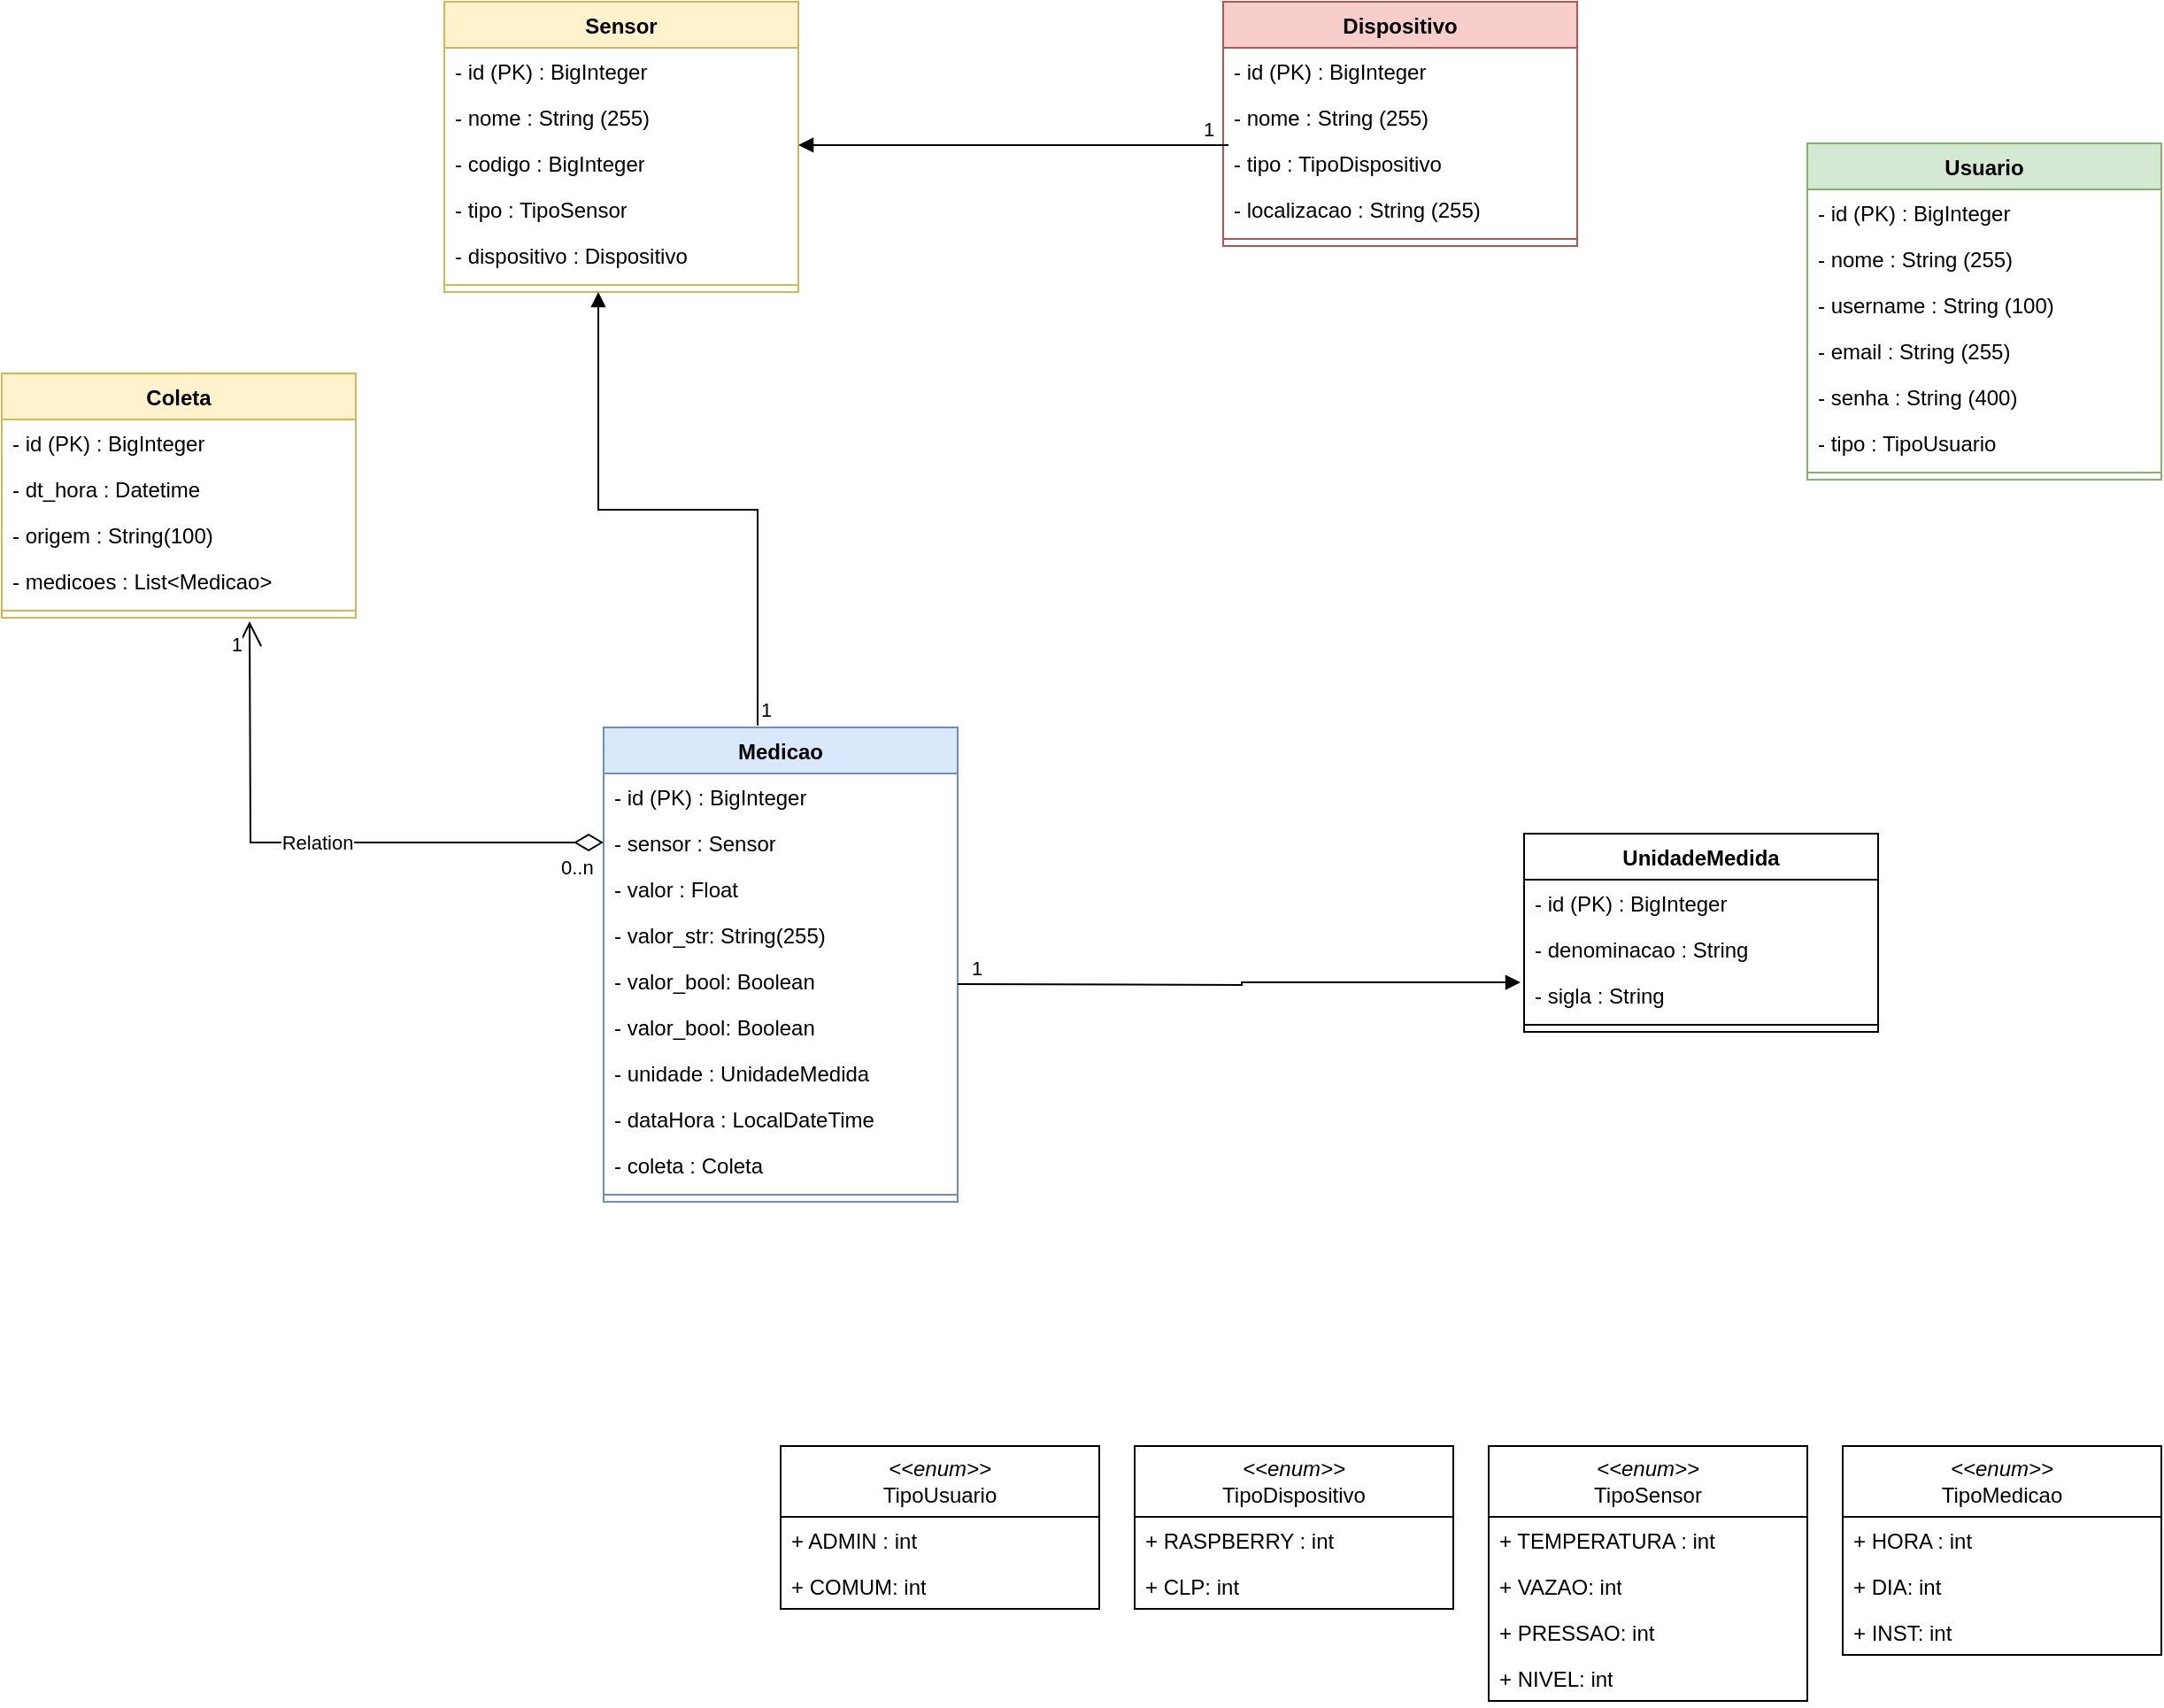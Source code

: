 <mxfile version="27.0.9">
  <diagram name="Page-1" id="PXHyZP5nCXx7Ee7q3biN">
    <mxGraphModel dx="2066" dy="764" grid="1" gridSize="10" guides="1" tooltips="1" connect="1" arrows="1" fold="1" page="1" pageScale="1" pageWidth="1654" pageHeight="1169" math="0" shadow="0">
      <root>
        <mxCell id="0" />
        <mxCell id="1" parent="0" />
        <mxCell id="vwC5IrtblcqH0WlzMAq3-1" value="Usuario" style="swimlane;fontStyle=1;align=center;verticalAlign=top;childLayout=stackLayout;horizontal=1;startSize=26;horizontalStack=0;resizeParent=1;resizeParentMax=0;resizeLast=0;collapsible=1;marginBottom=0;whiteSpace=wrap;html=1;fillColor=#d5e8d4;strokeColor=#82b366;" parent="1" vertex="1">
          <mxGeometry x="1140" y="144" width="200" height="190" as="geometry" />
        </mxCell>
        <mxCell id="vwC5IrtblcqH0WlzMAq3-2" value="- id (PK) : BigInteger" style="text;strokeColor=none;fillColor=none;align=left;verticalAlign=top;spacingLeft=4;spacingRight=4;overflow=hidden;rotatable=0;points=[[0,0.5],[1,0.5]];portConstraint=eastwest;whiteSpace=wrap;html=1;" parent="vwC5IrtblcqH0WlzMAq3-1" vertex="1">
          <mxGeometry y="26" width="200" height="26" as="geometry" />
        </mxCell>
        <mxCell id="vwC5IrtblcqH0WlzMAq3-5" value="- nome : String (255)" style="text;strokeColor=none;fillColor=none;align=left;verticalAlign=top;spacingLeft=4;spacingRight=4;overflow=hidden;rotatable=0;points=[[0,0.5],[1,0.5]];portConstraint=eastwest;whiteSpace=wrap;html=1;" parent="vwC5IrtblcqH0WlzMAq3-1" vertex="1">
          <mxGeometry y="52" width="200" height="26" as="geometry" />
        </mxCell>
        <mxCell id="vwC5IrtblcqH0WlzMAq3-10" value="- username : String (100)" style="text;strokeColor=none;fillColor=none;align=left;verticalAlign=top;spacingLeft=4;spacingRight=4;overflow=hidden;rotatable=0;points=[[0,0.5],[1,0.5]];portConstraint=eastwest;whiteSpace=wrap;html=1;" parent="vwC5IrtblcqH0WlzMAq3-1" vertex="1">
          <mxGeometry y="78" width="200" height="26" as="geometry" />
        </mxCell>
        <mxCell id="vwC5IrtblcqH0WlzMAq3-6" value="- email : String (255)" style="text;strokeColor=none;fillColor=none;align=left;verticalAlign=top;spacingLeft=4;spacingRight=4;overflow=hidden;rotatable=0;points=[[0,0.5],[1,0.5]];portConstraint=eastwest;whiteSpace=wrap;html=1;" parent="vwC5IrtblcqH0WlzMAq3-1" vertex="1">
          <mxGeometry y="104" width="200" height="26" as="geometry" />
        </mxCell>
        <mxCell id="vwC5IrtblcqH0WlzMAq3-7" value="- senha : String (400)" style="text;strokeColor=none;fillColor=none;align=left;verticalAlign=top;spacingLeft=4;spacingRight=4;overflow=hidden;rotatable=0;points=[[0,0.5],[1,0.5]];portConstraint=eastwest;whiteSpace=wrap;html=1;" parent="vwC5IrtblcqH0WlzMAq3-1" vertex="1">
          <mxGeometry y="130" width="200" height="26" as="geometry" />
        </mxCell>
        <mxCell id="vwC5IrtblcqH0WlzMAq3-8" value="- tipo : TipoUsuario" style="text;strokeColor=none;fillColor=none;align=left;verticalAlign=top;spacingLeft=4;spacingRight=4;overflow=hidden;rotatable=0;points=[[0,0.5],[1,0.5]];portConstraint=eastwest;whiteSpace=wrap;html=1;" parent="vwC5IrtblcqH0WlzMAq3-1" vertex="1">
          <mxGeometry y="156" width="200" height="26" as="geometry" />
        </mxCell>
        <mxCell id="vwC5IrtblcqH0WlzMAq3-3" value="" style="line;strokeWidth=1;fillColor=none;align=left;verticalAlign=middle;spacingTop=-1;spacingLeft=3;spacingRight=3;rotatable=0;labelPosition=right;points=[];portConstraint=eastwest;strokeColor=inherit;" parent="vwC5IrtblcqH0WlzMAq3-1" vertex="1">
          <mxGeometry y="182" width="200" height="8" as="geometry" />
        </mxCell>
        <mxCell id="vwC5IrtblcqH0WlzMAq3-11" value="Dispositivo" style="swimlane;fontStyle=1;align=center;verticalAlign=top;childLayout=stackLayout;horizontal=1;startSize=26;horizontalStack=0;resizeParent=1;resizeParentMax=0;resizeLast=0;collapsible=1;marginBottom=0;whiteSpace=wrap;html=1;fillColor=#f8cecc;strokeColor=#b85450;" parent="1" vertex="1">
          <mxGeometry x="810" y="64" width="200" height="138" as="geometry" />
        </mxCell>
        <mxCell id="vwC5IrtblcqH0WlzMAq3-12" value="- id (PK) : BigInteger" style="text;strokeColor=none;fillColor=none;align=left;verticalAlign=top;spacingLeft=4;spacingRight=4;overflow=hidden;rotatable=0;points=[[0,0.5],[1,0.5]];portConstraint=eastwest;whiteSpace=wrap;html=1;" parent="vwC5IrtblcqH0WlzMAq3-11" vertex="1">
          <mxGeometry y="26" width="200" height="26" as="geometry" />
        </mxCell>
        <mxCell id="vwC5IrtblcqH0WlzMAq3-13" value="- nome : String (255)" style="text;strokeColor=none;fillColor=none;align=left;verticalAlign=top;spacingLeft=4;spacingRight=4;overflow=hidden;rotatable=0;points=[[0,0.5],[1,0.5]];portConstraint=eastwest;whiteSpace=wrap;html=1;" parent="vwC5IrtblcqH0WlzMAq3-11" vertex="1">
          <mxGeometry y="52" width="200" height="26" as="geometry" />
        </mxCell>
        <mxCell id="vwC5IrtblcqH0WlzMAq3-17" value="- tipo : TipoDispositivo" style="text;strokeColor=none;fillColor=none;align=left;verticalAlign=top;spacingLeft=4;spacingRight=4;overflow=hidden;rotatable=0;points=[[0,0.5],[1,0.5]];portConstraint=eastwest;whiteSpace=wrap;html=1;" parent="vwC5IrtblcqH0WlzMAq3-11" vertex="1">
          <mxGeometry y="78" width="200" height="26" as="geometry" />
        </mxCell>
        <mxCell id="vwC5IrtblcqH0WlzMAq3-73" value="- localizacao : String (255)" style="text;strokeColor=none;fillColor=none;align=left;verticalAlign=top;spacingLeft=4;spacingRight=4;overflow=hidden;rotatable=0;points=[[0,0.5],[1,0.5]];portConstraint=eastwest;whiteSpace=wrap;html=1;" parent="vwC5IrtblcqH0WlzMAq3-11" vertex="1">
          <mxGeometry y="104" width="200" height="26" as="geometry" />
        </mxCell>
        <mxCell id="vwC5IrtblcqH0WlzMAq3-18" value="" style="line;strokeWidth=1;fillColor=none;align=left;verticalAlign=middle;spacingTop=-1;spacingLeft=3;spacingRight=3;rotatable=0;labelPosition=right;points=[];portConstraint=eastwest;strokeColor=inherit;" parent="vwC5IrtblcqH0WlzMAq3-11" vertex="1">
          <mxGeometry y="130" width="200" height="8" as="geometry" />
        </mxCell>
        <mxCell id="vwC5IrtblcqH0WlzMAq3-21" value="Sensor" style="swimlane;fontStyle=1;align=center;verticalAlign=top;childLayout=stackLayout;horizontal=1;startSize=26;horizontalStack=0;resizeParent=1;resizeParentMax=0;resizeLast=0;collapsible=1;marginBottom=0;whiteSpace=wrap;html=1;fillColor=#fff2cc;strokeColor=#d6b656;" parent="1" vertex="1">
          <mxGeometry x="370" y="64" width="200" height="164" as="geometry" />
        </mxCell>
        <mxCell id="vwC5IrtblcqH0WlzMAq3-22" value="- id (PK) : BigInteger" style="text;strokeColor=none;fillColor=none;align=left;verticalAlign=top;spacingLeft=4;spacingRight=4;overflow=hidden;rotatable=0;points=[[0,0.5],[1,0.5]];portConstraint=eastwest;whiteSpace=wrap;html=1;" parent="vwC5IrtblcqH0WlzMAq3-21" vertex="1">
          <mxGeometry y="26" width="200" height="26" as="geometry" />
        </mxCell>
        <mxCell id="vwC5IrtblcqH0WlzMAq3-23" value="- nome : String (255)" style="text;strokeColor=none;fillColor=none;align=left;verticalAlign=top;spacingLeft=4;spacingRight=4;overflow=hidden;rotatable=0;points=[[0,0.5],[1,0.5]];portConstraint=eastwest;whiteSpace=wrap;html=1;" parent="vwC5IrtblcqH0WlzMAq3-21" vertex="1">
          <mxGeometry y="52" width="200" height="26" as="geometry" />
        </mxCell>
        <mxCell id="2_TIz4LQvwdCx7ONxjzm-23" value="- codigo : BigInteger" style="text;strokeColor=none;fillColor=none;align=left;verticalAlign=top;spacingLeft=4;spacingRight=4;overflow=hidden;rotatable=0;points=[[0,0.5],[1,0.5]];portConstraint=eastwest;whiteSpace=wrap;html=1;" vertex="1" parent="vwC5IrtblcqH0WlzMAq3-21">
          <mxGeometry y="78" width="200" height="26" as="geometry" />
        </mxCell>
        <mxCell id="vwC5IrtblcqH0WlzMAq3-24" value="- tipo : TipoSensor" style="text;strokeColor=none;fillColor=none;align=left;verticalAlign=top;spacingLeft=4;spacingRight=4;overflow=hidden;rotatable=0;points=[[0,0.5],[1,0.5]];portConstraint=eastwest;whiteSpace=wrap;html=1;" parent="vwC5IrtblcqH0WlzMAq3-21" vertex="1">
          <mxGeometry y="104" width="200" height="26" as="geometry" />
        </mxCell>
        <mxCell id="vwC5IrtblcqH0WlzMAq3-28" value="- dispositivo : Dispositivo" style="text;strokeColor=none;fillColor=none;align=left;verticalAlign=top;spacingLeft=4;spacingRight=4;overflow=hidden;rotatable=0;points=[[0,0.5],[1,0.5]];portConstraint=eastwest;whiteSpace=wrap;html=1;" parent="vwC5IrtblcqH0WlzMAq3-21" vertex="1">
          <mxGeometry y="130" width="200" height="26" as="geometry" />
        </mxCell>
        <mxCell id="vwC5IrtblcqH0WlzMAq3-25" value="" style="line;strokeWidth=1;fillColor=none;align=left;verticalAlign=middle;spacingTop=-1;spacingLeft=3;spacingRight=3;rotatable=0;labelPosition=right;points=[];portConstraint=eastwest;strokeColor=inherit;" parent="vwC5IrtblcqH0WlzMAq3-21" vertex="1">
          <mxGeometry y="156" width="200" height="8" as="geometry" />
        </mxCell>
        <mxCell id="vwC5IrtblcqH0WlzMAq3-29" value="Medicao" style="swimlane;fontStyle=1;align=center;verticalAlign=top;childLayout=stackLayout;horizontal=1;startSize=26;horizontalStack=0;resizeParent=1;resizeParentMax=0;resizeLast=0;collapsible=1;marginBottom=0;whiteSpace=wrap;html=1;fillColor=#dae8fc;strokeColor=#6c8ebf;" parent="1" vertex="1">
          <mxGeometry x="460" y="474" width="200" height="268" as="geometry" />
        </mxCell>
        <mxCell id="vwC5IrtblcqH0WlzMAq3-30" value="- id (PK) : BigInteger" style="text;strokeColor=none;fillColor=none;align=left;verticalAlign=top;spacingLeft=4;spacingRight=4;overflow=hidden;rotatable=0;points=[[0,0.5],[1,0.5]];portConstraint=eastwest;whiteSpace=wrap;html=1;" parent="vwC5IrtblcqH0WlzMAq3-29" vertex="1">
          <mxGeometry y="26" width="200" height="26" as="geometry" />
        </mxCell>
        <mxCell id="vwC5IrtblcqH0WlzMAq3-31" value="- sensor : Sensor" style="text;strokeColor=none;fillColor=none;align=left;verticalAlign=top;spacingLeft=4;spacingRight=4;overflow=hidden;rotatable=0;points=[[0,0.5],[1,0.5]];portConstraint=eastwest;whiteSpace=wrap;html=1;" parent="vwC5IrtblcqH0WlzMAq3-29" vertex="1">
          <mxGeometry y="52" width="200" height="26" as="geometry" />
        </mxCell>
        <mxCell id="vwC5IrtblcqH0WlzMAq3-32" value="- valor : Float" style="text;strokeColor=none;fillColor=none;align=left;verticalAlign=top;spacingLeft=4;spacingRight=4;overflow=hidden;rotatable=0;points=[[0,0.5],[1,0.5]];portConstraint=eastwest;whiteSpace=wrap;html=1;" parent="vwC5IrtblcqH0WlzMAq3-29" vertex="1">
          <mxGeometry y="78" width="200" height="26" as="geometry" />
        </mxCell>
        <mxCell id="2_TIz4LQvwdCx7ONxjzm-13" value="- valor_str: String(255)" style="text;strokeColor=none;fillColor=none;align=left;verticalAlign=top;spacingLeft=4;spacingRight=4;overflow=hidden;rotatable=0;points=[[0,0.5],[1,0.5]];portConstraint=eastwest;whiteSpace=wrap;html=1;" vertex="1" parent="vwC5IrtblcqH0WlzMAq3-29">
          <mxGeometry y="104" width="200" height="26" as="geometry" />
        </mxCell>
        <mxCell id="2_TIz4LQvwdCx7ONxjzm-14" value="- valor_bool: Boolean" style="text;strokeColor=none;fillColor=none;align=left;verticalAlign=top;spacingLeft=4;spacingRight=4;overflow=hidden;rotatable=0;points=[[0,0.5],[1,0.5]];portConstraint=eastwest;whiteSpace=wrap;html=1;" vertex="1" parent="vwC5IrtblcqH0WlzMAq3-29">
          <mxGeometry y="130" width="200" height="26" as="geometry" />
        </mxCell>
        <mxCell id="2_TIz4LQvwdCx7ONxjzm-26" value="- valor_bool: Boolean" style="text;strokeColor=none;fillColor=none;align=left;verticalAlign=top;spacingLeft=4;spacingRight=4;overflow=hidden;rotatable=0;points=[[0,0.5],[1,0.5]];portConstraint=eastwest;whiteSpace=wrap;html=1;" vertex="1" parent="vwC5IrtblcqH0WlzMAq3-29">
          <mxGeometry y="156" width="200" height="26" as="geometry" />
        </mxCell>
        <mxCell id="vwC5IrtblcqH0WlzMAq3-33" value="- unidade : UnidadeMedida" style="text;strokeColor=none;fillColor=none;align=left;verticalAlign=top;spacingLeft=4;spacingRight=4;overflow=hidden;rotatable=0;points=[[0,0.5],[1,0.5]];portConstraint=eastwest;whiteSpace=wrap;html=1;" parent="vwC5IrtblcqH0WlzMAq3-29" vertex="1">
          <mxGeometry y="182" width="200" height="26" as="geometry" />
        </mxCell>
        <mxCell id="vwC5IrtblcqH0WlzMAq3-60" value="- dataHora : LocalDateTime" style="text;strokeColor=none;fillColor=none;align=left;verticalAlign=top;spacingLeft=4;spacingRight=4;overflow=hidden;rotatable=0;points=[[0,0.5],[1,0.5]];portConstraint=eastwest;whiteSpace=wrap;html=1;" parent="vwC5IrtblcqH0WlzMAq3-29" vertex="1">
          <mxGeometry y="208" width="200" height="26" as="geometry" />
        </mxCell>
        <mxCell id="2_TIz4LQvwdCx7ONxjzm-15" value="- coleta : Coleta" style="text;strokeColor=none;fillColor=none;align=left;verticalAlign=top;spacingLeft=4;spacingRight=4;overflow=hidden;rotatable=0;points=[[0,0.5],[1,0.5]];portConstraint=eastwest;whiteSpace=wrap;html=1;" vertex="1" parent="vwC5IrtblcqH0WlzMAq3-29">
          <mxGeometry y="234" width="200" height="26" as="geometry" />
        </mxCell>
        <mxCell id="vwC5IrtblcqH0WlzMAq3-34" value="" style="line;strokeWidth=1;fillColor=none;align=left;verticalAlign=middle;spacingTop=-1;spacingLeft=3;spacingRight=3;rotatable=0;labelPosition=right;points=[];portConstraint=eastwest;strokeColor=inherit;" parent="vwC5IrtblcqH0WlzMAq3-29" vertex="1">
          <mxGeometry y="260" width="200" height="8" as="geometry" />
        </mxCell>
        <mxCell id="vwC5IrtblcqH0WlzMAq3-37" value="UnidadeMedida" style="swimlane;fontStyle=1;align=center;verticalAlign=top;childLayout=stackLayout;horizontal=1;startSize=26;horizontalStack=0;resizeParent=1;resizeParentMax=0;resizeLast=0;collapsible=1;marginBottom=0;whiteSpace=wrap;html=1;" parent="1" vertex="1">
          <mxGeometry x="980" y="534" width="200" height="112" as="geometry" />
        </mxCell>
        <mxCell id="vwC5IrtblcqH0WlzMAq3-38" value="- id (PK) : BigInteger" style="text;strokeColor=none;fillColor=none;align=left;verticalAlign=top;spacingLeft=4;spacingRight=4;overflow=hidden;rotatable=0;points=[[0,0.5],[1,0.5]];portConstraint=eastwest;whiteSpace=wrap;html=1;" parent="vwC5IrtblcqH0WlzMAq3-37" vertex="1">
          <mxGeometry y="26" width="200" height="26" as="geometry" />
        </mxCell>
        <mxCell id="vwC5IrtblcqH0WlzMAq3-39" value="- denominacao : String" style="text;strokeColor=none;fillColor=none;align=left;verticalAlign=top;spacingLeft=4;spacingRight=4;overflow=hidden;rotatable=0;points=[[0,0.5],[1,0.5]];portConstraint=eastwest;whiteSpace=wrap;html=1;" parent="vwC5IrtblcqH0WlzMAq3-37" vertex="1">
          <mxGeometry y="52" width="200" height="26" as="geometry" />
        </mxCell>
        <mxCell id="vwC5IrtblcqH0WlzMAq3-45" value="- sigla : String" style="text;strokeColor=none;fillColor=none;align=left;verticalAlign=top;spacingLeft=4;spacingRight=4;overflow=hidden;rotatable=0;points=[[0,0.5],[1,0.5]];portConstraint=eastwest;whiteSpace=wrap;html=1;" parent="vwC5IrtblcqH0WlzMAq3-37" vertex="1">
          <mxGeometry y="78" width="200" height="26" as="geometry" />
        </mxCell>
        <mxCell id="vwC5IrtblcqH0WlzMAq3-42" value="" style="line;strokeWidth=1;fillColor=none;align=left;verticalAlign=middle;spacingTop=-1;spacingLeft=3;spacingRight=3;rotatable=0;labelPosition=right;points=[];portConstraint=eastwest;strokeColor=inherit;" parent="vwC5IrtblcqH0WlzMAq3-37" vertex="1">
          <mxGeometry y="104" width="200" height="8" as="geometry" />
        </mxCell>
        <mxCell id="vwC5IrtblcqH0WlzMAq3-61" value="&lt;div&gt;&lt;i&gt;&amp;lt;&amp;lt;enum&amp;gt;&amp;gt;&lt;/i&gt;&lt;/div&gt;&lt;div&gt;TipoUsuario&lt;/div&gt;" style="swimlane;fontStyle=0;childLayout=stackLayout;horizontal=1;startSize=40;fillColor=none;horizontalStack=0;resizeParent=1;resizeParentMax=0;resizeLast=0;collapsible=1;marginBottom=0;whiteSpace=wrap;html=1;" parent="1" vertex="1">
          <mxGeometry x="560" y="880" width="180" height="92" as="geometry" />
        </mxCell>
        <mxCell id="vwC5IrtblcqH0WlzMAq3-62" value="+ ADMIN : int" style="text;strokeColor=none;fillColor=none;align=left;verticalAlign=top;spacingLeft=4;spacingRight=4;overflow=hidden;rotatable=0;points=[[0,0.5],[1,0.5]];portConstraint=eastwest;whiteSpace=wrap;html=1;" parent="vwC5IrtblcqH0WlzMAq3-61" vertex="1">
          <mxGeometry y="40" width="180" height="26" as="geometry" />
        </mxCell>
        <mxCell id="vwC5IrtblcqH0WlzMAq3-63" value="+ COMUM: int" style="text;strokeColor=none;fillColor=none;align=left;verticalAlign=top;spacingLeft=4;spacingRight=4;overflow=hidden;rotatable=0;points=[[0,0.5],[1,0.5]];portConstraint=eastwest;whiteSpace=wrap;html=1;" parent="vwC5IrtblcqH0WlzMAq3-61" vertex="1">
          <mxGeometry y="66" width="180" height="26" as="geometry" />
        </mxCell>
        <mxCell id="vwC5IrtblcqH0WlzMAq3-66" value="&lt;div&gt;&lt;i&gt;&amp;lt;&amp;lt;enum&amp;gt;&amp;gt;&lt;/i&gt;&lt;/div&gt;&lt;div&gt;TipoDispositivo&lt;/div&gt;" style="swimlane;fontStyle=0;childLayout=stackLayout;horizontal=1;startSize=40;fillColor=none;horizontalStack=0;resizeParent=1;resizeParentMax=0;resizeLast=0;collapsible=1;marginBottom=0;whiteSpace=wrap;html=1;" parent="1" vertex="1">
          <mxGeometry x="760" y="880" width="180" height="92" as="geometry" />
        </mxCell>
        <mxCell id="vwC5IrtblcqH0WlzMAq3-67" value="+ RASPBERRY : int" style="text;strokeColor=none;fillColor=none;align=left;verticalAlign=top;spacingLeft=4;spacingRight=4;overflow=hidden;rotatable=0;points=[[0,0.5],[1,0.5]];portConstraint=eastwest;whiteSpace=wrap;html=1;" parent="vwC5IrtblcqH0WlzMAq3-66" vertex="1">
          <mxGeometry y="40" width="180" height="26" as="geometry" />
        </mxCell>
        <mxCell id="vwC5IrtblcqH0WlzMAq3-68" value="+ CLP: int" style="text;strokeColor=none;fillColor=none;align=left;verticalAlign=top;spacingLeft=4;spacingRight=4;overflow=hidden;rotatable=0;points=[[0,0.5],[1,0.5]];portConstraint=eastwest;whiteSpace=wrap;html=1;" parent="vwC5IrtblcqH0WlzMAq3-66" vertex="1">
          <mxGeometry y="66" width="180" height="26" as="geometry" />
        </mxCell>
        <mxCell id="vwC5IrtblcqH0WlzMAq3-69" value="&lt;div&gt;&lt;i&gt;&amp;lt;&amp;lt;enum&amp;gt;&amp;gt;&lt;/i&gt;&lt;/div&gt;&lt;div&gt;TipoSensor&lt;/div&gt;" style="swimlane;fontStyle=0;childLayout=stackLayout;horizontal=1;startSize=40;fillColor=none;horizontalStack=0;resizeParent=1;resizeParentMax=0;resizeLast=0;collapsible=1;marginBottom=0;whiteSpace=wrap;html=1;" parent="1" vertex="1">
          <mxGeometry x="960" y="880" width="180" height="144" as="geometry" />
        </mxCell>
        <mxCell id="vwC5IrtblcqH0WlzMAq3-70" value="+ TEMPERATURA : int" style="text;strokeColor=none;fillColor=none;align=left;verticalAlign=top;spacingLeft=4;spacingRight=4;overflow=hidden;rotatable=0;points=[[0,0.5],[1,0.5]];portConstraint=eastwest;whiteSpace=wrap;html=1;" parent="vwC5IrtblcqH0WlzMAq3-69" vertex="1">
          <mxGeometry y="40" width="180" height="26" as="geometry" />
        </mxCell>
        <mxCell id="vwC5IrtblcqH0WlzMAq3-71" value="+ VAZAO: int" style="text;strokeColor=none;fillColor=none;align=left;verticalAlign=top;spacingLeft=4;spacingRight=4;overflow=hidden;rotatable=0;points=[[0,0.5],[1,0.5]];portConstraint=eastwest;whiteSpace=wrap;html=1;" parent="vwC5IrtblcqH0WlzMAq3-69" vertex="1">
          <mxGeometry y="66" width="180" height="26" as="geometry" />
        </mxCell>
        <mxCell id="2_TIz4LQvwdCx7ONxjzm-27" value="+ PRESSAO: int" style="text;strokeColor=none;fillColor=none;align=left;verticalAlign=top;spacingLeft=4;spacingRight=4;overflow=hidden;rotatable=0;points=[[0,0.5],[1,0.5]];portConstraint=eastwest;whiteSpace=wrap;html=1;" vertex="1" parent="vwC5IrtblcqH0WlzMAq3-69">
          <mxGeometry y="92" width="180" height="26" as="geometry" />
        </mxCell>
        <mxCell id="vwC5IrtblcqH0WlzMAq3-74" value="+ NIVEL: int" style="text;strokeColor=none;fillColor=none;align=left;verticalAlign=top;spacingLeft=4;spacingRight=4;overflow=hidden;rotatable=0;points=[[0,0.5],[1,0.5]];portConstraint=eastwest;whiteSpace=wrap;html=1;" parent="vwC5IrtblcqH0WlzMAq3-69" vertex="1">
          <mxGeometry y="118" width="180" height="26" as="geometry" />
        </mxCell>
        <mxCell id="2_TIz4LQvwdCx7ONxjzm-1" value="Coleta" style="swimlane;fontStyle=1;align=center;verticalAlign=top;childLayout=stackLayout;horizontal=1;startSize=26;horizontalStack=0;resizeParent=1;resizeParentMax=0;resizeLast=0;collapsible=1;marginBottom=0;whiteSpace=wrap;html=1;fillColor=#fff2cc;strokeColor=#d6b656;" vertex="1" parent="1">
          <mxGeometry x="120" y="274" width="200" height="138" as="geometry" />
        </mxCell>
        <mxCell id="2_TIz4LQvwdCx7ONxjzm-2" value="- id (PK) : BigInteger" style="text;strokeColor=none;fillColor=none;align=left;verticalAlign=top;spacingLeft=4;spacingRight=4;overflow=hidden;rotatable=0;points=[[0,0.5],[1,0.5]];portConstraint=eastwest;whiteSpace=wrap;html=1;" vertex="1" parent="2_TIz4LQvwdCx7ONxjzm-1">
          <mxGeometry y="26" width="200" height="26" as="geometry" />
        </mxCell>
        <mxCell id="2_TIz4LQvwdCx7ONxjzm-3" value="- dt_hora : Datetime" style="text;strokeColor=none;fillColor=none;align=left;verticalAlign=top;spacingLeft=4;spacingRight=4;overflow=hidden;rotatable=0;points=[[0,0.5],[1,0.5]];portConstraint=eastwest;whiteSpace=wrap;html=1;" vertex="1" parent="2_TIz4LQvwdCx7ONxjzm-1">
          <mxGeometry y="52" width="200" height="26" as="geometry" />
        </mxCell>
        <mxCell id="2_TIz4LQvwdCx7ONxjzm-4" value="- origem : String(100)" style="text;strokeColor=none;fillColor=none;align=left;verticalAlign=top;spacingLeft=4;spacingRight=4;overflow=hidden;rotatable=0;points=[[0,0.5],[1,0.5]];portConstraint=eastwest;whiteSpace=wrap;html=1;" vertex="1" parent="2_TIz4LQvwdCx7ONxjzm-1">
          <mxGeometry y="78" width="200" height="26" as="geometry" />
        </mxCell>
        <mxCell id="2_TIz4LQvwdCx7ONxjzm-5" value="- medicoes : List&amp;lt;Medicao&amp;gt;" style="text;strokeColor=none;fillColor=none;align=left;verticalAlign=top;spacingLeft=4;spacingRight=4;overflow=hidden;rotatable=0;points=[[0,0.5],[1,0.5]];portConstraint=eastwest;whiteSpace=wrap;html=1;" vertex="1" parent="2_TIz4LQvwdCx7ONxjzm-1">
          <mxGeometry y="104" width="200" height="26" as="geometry" />
        </mxCell>
        <mxCell id="2_TIz4LQvwdCx7ONxjzm-6" value="" style="line;strokeWidth=1;fillColor=none;align=left;verticalAlign=middle;spacingTop=-1;spacingLeft=3;spacingRight=3;rotatable=0;labelPosition=right;points=[];portConstraint=eastwest;strokeColor=inherit;" vertex="1" parent="2_TIz4LQvwdCx7ONxjzm-1">
          <mxGeometry y="130" width="200" height="8" as="geometry" />
        </mxCell>
        <mxCell id="2_TIz4LQvwdCx7ONxjzm-9" value="Relation" style="endArrow=open;html=1;endSize=12;startArrow=diamondThin;startSize=14;startFill=0;edgeStyle=orthogonalEdgeStyle;rounded=0;exitX=0;exitY=0.5;exitDx=0;exitDy=0;" edge="1" parent="1" source="vwC5IrtblcqH0WlzMAq3-31">
          <mxGeometry relative="1" as="geometry">
            <mxPoint x="970" y="434" as="sourcePoint" />
            <mxPoint x="260" y="414" as="targetPoint" />
          </mxGeometry>
        </mxCell>
        <mxCell id="2_TIz4LQvwdCx7ONxjzm-10" value="0..n" style="edgeLabel;resizable=0;html=1;align=left;verticalAlign=top;" connectable="0" vertex="1" parent="2_TIz4LQvwdCx7ONxjzm-9">
          <mxGeometry x="-1" relative="1" as="geometry">
            <mxPoint x="-26" y="1" as="offset" />
          </mxGeometry>
        </mxCell>
        <mxCell id="2_TIz4LQvwdCx7ONxjzm-11" value="1" style="edgeLabel;resizable=0;html=1;align=right;verticalAlign=top;" connectable="0" vertex="1" parent="2_TIz4LQvwdCx7ONxjzm-9">
          <mxGeometry x="1" relative="1" as="geometry">
            <mxPoint x="-4" as="offset" />
          </mxGeometry>
        </mxCell>
        <mxCell id="2_TIz4LQvwdCx7ONxjzm-19" value="" style="endArrow=block;endFill=1;html=1;edgeStyle=orthogonalEdgeStyle;align=left;verticalAlign=top;rounded=0;exitX=0.435;exitY=-0.004;exitDx=0;exitDy=0;exitPerimeter=0;entryX=0.435;entryY=1;entryDx=0;entryDy=0;entryPerimeter=0;" edge="1" parent="1" source="vwC5IrtblcqH0WlzMAq3-29" target="vwC5IrtblcqH0WlzMAq3-25">
          <mxGeometry x="-1" relative="1" as="geometry">
            <mxPoint x="970" y="434" as="sourcePoint" />
            <mxPoint x="460" y="234" as="targetPoint" />
          </mxGeometry>
        </mxCell>
        <mxCell id="2_TIz4LQvwdCx7ONxjzm-20" value="1" style="edgeLabel;resizable=0;html=1;align=left;verticalAlign=bottom;" connectable="0" vertex="1" parent="2_TIz4LQvwdCx7ONxjzm-19">
          <mxGeometry x="-1" relative="1" as="geometry" />
        </mxCell>
        <mxCell id="2_TIz4LQvwdCx7ONxjzm-21" value="" style="endArrow=block;endFill=1;html=1;edgeStyle=orthogonalEdgeStyle;align=left;verticalAlign=top;rounded=0;entryX=1;entryY=1.115;entryDx=0;entryDy=0;entryPerimeter=0;exitX=0.015;exitY=0.115;exitDx=0;exitDy=0;exitPerimeter=0;" edge="1" parent="1" source="vwC5IrtblcqH0WlzMAq3-17" target="vwC5IrtblcqH0WlzMAq3-23">
          <mxGeometry x="-1" relative="1" as="geometry">
            <mxPoint x="970" y="434" as="sourcePoint" />
            <mxPoint x="1130" y="434" as="targetPoint" />
            <mxPoint as="offset" />
          </mxGeometry>
        </mxCell>
        <mxCell id="2_TIz4LQvwdCx7ONxjzm-22" value="1" style="edgeLabel;resizable=0;html=1;align=left;verticalAlign=bottom;" connectable="0" vertex="1" parent="2_TIz4LQvwdCx7ONxjzm-21">
          <mxGeometry x="-1" relative="1" as="geometry">
            <mxPoint x="-16" as="offset" />
          </mxGeometry>
        </mxCell>
        <mxCell id="2_TIz4LQvwdCx7ONxjzm-24" value="" style="endArrow=block;endFill=1;html=1;edgeStyle=orthogonalEdgeStyle;align=left;verticalAlign=top;rounded=0;entryX=-0.01;entryY=0.231;entryDx=0;entryDy=0;entryPerimeter=0;" edge="1" parent="1" target="vwC5IrtblcqH0WlzMAq3-45">
          <mxGeometry x="-1" relative="1" as="geometry">
            <mxPoint x="660" y="619" as="sourcePoint" />
            <mxPoint x="820" y="619" as="targetPoint" />
          </mxGeometry>
        </mxCell>
        <mxCell id="2_TIz4LQvwdCx7ONxjzm-25" value="1" style="edgeLabel;resizable=0;html=1;align=left;verticalAlign=bottom;" connectable="0" vertex="1" parent="2_TIz4LQvwdCx7ONxjzm-24">
          <mxGeometry x="-1" relative="1" as="geometry">
            <mxPoint x="6" y="-1" as="offset" />
          </mxGeometry>
        </mxCell>
        <mxCell id="2_TIz4LQvwdCx7ONxjzm-28" value="&lt;div&gt;&lt;i&gt;&amp;lt;&amp;lt;enum&amp;gt;&amp;gt;&lt;/i&gt;&lt;/div&gt;&lt;div&gt;TipoMedicao&lt;/div&gt;" style="swimlane;fontStyle=0;childLayout=stackLayout;horizontal=1;startSize=40;fillColor=none;horizontalStack=0;resizeParent=1;resizeParentMax=0;resizeLast=0;collapsible=1;marginBottom=0;whiteSpace=wrap;html=1;" vertex="1" parent="1">
          <mxGeometry x="1160" y="880" width="180" height="118" as="geometry" />
        </mxCell>
        <mxCell id="2_TIz4LQvwdCx7ONxjzm-29" value="+ HORA : int" style="text;strokeColor=none;fillColor=none;align=left;verticalAlign=top;spacingLeft=4;spacingRight=4;overflow=hidden;rotatable=0;points=[[0,0.5],[1,0.5]];portConstraint=eastwest;whiteSpace=wrap;html=1;" vertex="1" parent="2_TIz4LQvwdCx7ONxjzm-28">
          <mxGeometry y="40" width="180" height="26" as="geometry" />
        </mxCell>
        <mxCell id="2_TIz4LQvwdCx7ONxjzm-30" value="+ DIA: int" style="text;strokeColor=none;fillColor=none;align=left;verticalAlign=top;spacingLeft=4;spacingRight=4;overflow=hidden;rotatable=0;points=[[0,0.5],[1,0.5]];portConstraint=eastwest;whiteSpace=wrap;html=1;" vertex="1" parent="2_TIz4LQvwdCx7ONxjzm-28">
          <mxGeometry y="66" width="180" height="26" as="geometry" />
        </mxCell>
        <mxCell id="2_TIz4LQvwdCx7ONxjzm-31" value="+ INST: int" style="text;strokeColor=none;fillColor=none;align=left;verticalAlign=top;spacingLeft=4;spacingRight=4;overflow=hidden;rotatable=0;points=[[0,0.5],[1,0.5]];portConstraint=eastwest;whiteSpace=wrap;html=1;" vertex="1" parent="2_TIz4LQvwdCx7ONxjzm-28">
          <mxGeometry y="92" width="180" height="26" as="geometry" />
        </mxCell>
      </root>
    </mxGraphModel>
  </diagram>
</mxfile>
